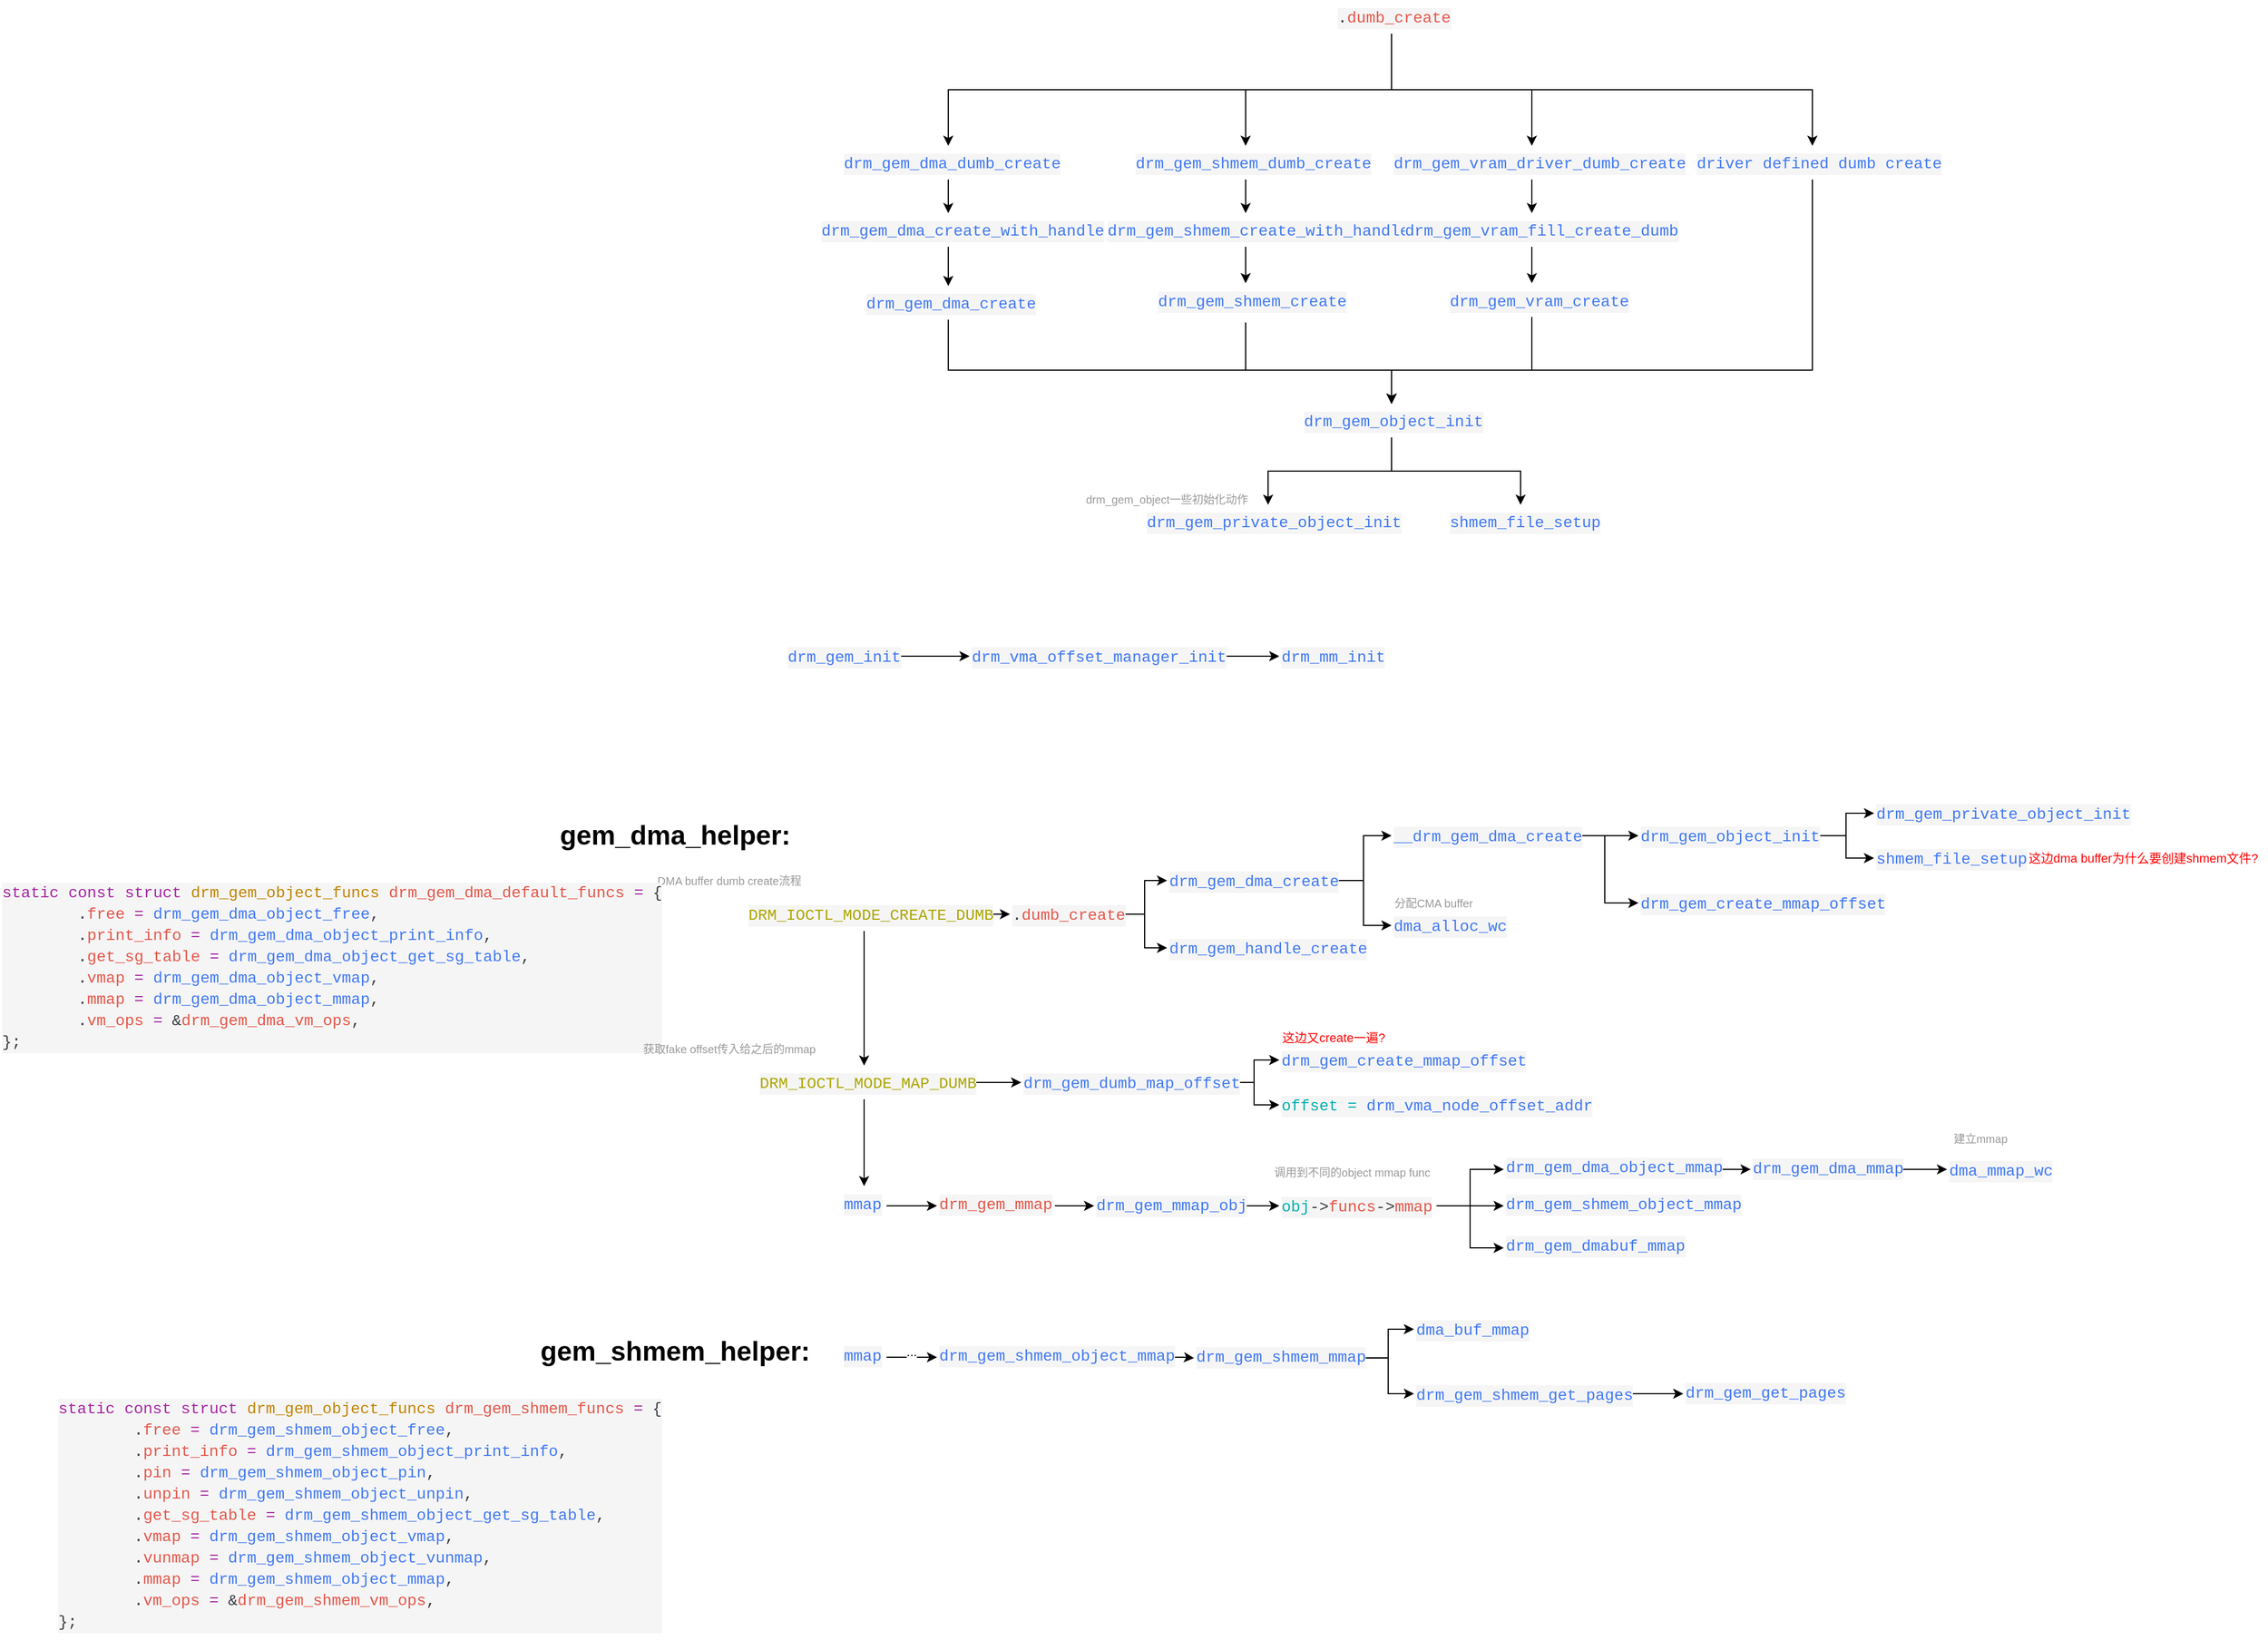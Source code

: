 <mxfile version="25.0.3">
  <diagram name="Page-1" id="AEgjjvO949h8U1DsjeQs">
    <mxGraphModel dx="1891" dy="1707" grid="1" gridSize="10" guides="1" tooltips="1" connect="1" arrows="1" fold="1" page="1" pageScale="1" pageWidth="827" pageHeight="1169" math="0" shadow="0">
      <root>
        <mxCell id="0" />
        <mxCell id="1" parent="0" />
        <mxCell id="wKVGD-c93seen6UMFnr9-6" style="edgeStyle=orthogonalEdgeStyle;rounded=0;orthogonalLoop=1;jettySize=auto;html=1;exitX=0.5;exitY=1;exitDx=0;exitDy=0;entryX=0.5;entryY=0;entryDx=0;entryDy=0;" parent="1" source="wKVGD-c93seen6UMFnr9-2" target="wKVGD-c93seen6UMFnr9-4" edge="1">
          <mxGeometry relative="1" as="geometry" />
        </mxCell>
        <mxCell id="wKVGD-c93seen6UMFnr9-8" style="edgeStyle=orthogonalEdgeStyle;rounded=0;orthogonalLoop=1;jettySize=auto;html=1;exitX=0.5;exitY=1;exitDx=0;exitDy=0;entryX=0.5;entryY=0;entryDx=0;entryDy=0;" parent="1" source="wKVGD-c93seen6UMFnr9-2" target="wKVGD-c93seen6UMFnr9-7" edge="1">
          <mxGeometry relative="1" as="geometry" />
        </mxCell>
        <mxCell id="wKVGD-c93seen6UMFnr9-2" value="&lt;div style=&quot;color: #383a42;background-color: #f5f5f5;font-family: Consolas, &#39;Courier New&#39;, monospace;font-weight: normal;font-size: 14px;line-height: 19px;white-space: pre;&quot;&gt;&lt;div&gt;&lt;span style=&quot;color: #4078f2;&quot;&gt;drm_gem_object_init&lt;/span&gt;&lt;/div&gt;&lt;/div&gt;" style="text;whiteSpace=wrap;html=1;" parent="1" vertex="1">
          <mxGeometry x="510" y="-150" width="160" height="30" as="geometry" />
        </mxCell>
        <mxCell id="wKVGD-c93seen6UMFnr9-4" value="&lt;div style=&quot;color: #383a42;background-color: #f5f5f5;font-family: Consolas, &#39;Courier New&#39;, monospace;font-weight: normal;font-size: 14px;line-height: 19px;white-space: pre;&quot;&gt;&lt;div&gt;&lt;span style=&quot;color: #4078f2;&quot;&gt;drm_gem_private_object_init&lt;/span&gt;&lt;/div&gt;&lt;/div&gt;" style="text;whiteSpace=wrap;html=1;" parent="1" vertex="1">
          <mxGeometry x="370" y="-60" width="220" height="30" as="geometry" />
        </mxCell>
        <mxCell id="wKVGD-c93seen6UMFnr9-5" value="&lt;font color=&quot;#999999&quot; style=&quot;font-size: 10px;&quot;&gt;drm_gem_object一些初始化动作&lt;/font&gt;" style="text;html=1;align=center;verticalAlign=middle;whiteSpace=wrap;rounded=0;" parent="1" vertex="1">
          <mxGeometry x="300" y="-80" width="180" height="30" as="geometry" />
        </mxCell>
        <mxCell id="wKVGD-c93seen6UMFnr9-7" value="&lt;div style=&quot;color: #383a42;background-color: #f5f5f5;font-family: Consolas, &#39;Courier New&#39;, monospace;font-weight: normal;font-size: 14px;line-height: 19px;white-space: pre;&quot;&gt;&lt;div&gt;&lt;span style=&quot;color: #4078f2;&quot;&gt;shmem_file_setup&lt;/span&gt;&lt;/div&gt;&lt;/div&gt;" style="text;whiteSpace=wrap;html=1;" parent="1" vertex="1">
          <mxGeometry x="640" y="-60" width="130" height="30" as="geometry" />
        </mxCell>
        <mxCell id="wKVGD-c93seen6UMFnr9-26" style="edgeStyle=orthogonalEdgeStyle;rounded=0;orthogonalLoop=1;jettySize=auto;html=1;exitX=0.5;exitY=1;exitDx=0;exitDy=0;entryX=0.5;entryY=0;entryDx=0;entryDy=0;" parent="1" source="wKVGD-c93seen6UMFnr9-9" target="wKVGD-c93seen6UMFnr9-10" edge="1">
          <mxGeometry relative="1" as="geometry" />
        </mxCell>
        <mxCell id="wKVGD-c93seen6UMFnr9-51" style="edgeStyle=orthogonalEdgeStyle;rounded=0;orthogonalLoop=1;jettySize=auto;html=1;exitX=0.5;exitY=1;exitDx=0;exitDy=0;entryX=0.5;entryY=0;entryDx=0;entryDy=0;" parent="1" source="wKVGD-c93seen6UMFnr9-9" target="wKVGD-c93seen6UMFnr9-49" edge="1">
          <mxGeometry relative="1" as="geometry" />
        </mxCell>
        <mxCell id="wKVGD-c93seen6UMFnr9-57" style="edgeStyle=orthogonalEdgeStyle;rounded=0;orthogonalLoop=1;jettySize=auto;html=1;exitX=0.5;exitY=1;exitDx=0;exitDy=0;entryX=0.5;entryY=0;entryDx=0;entryDy=0;" parent="1" source="wKVGD-c93seen6UMFnr9-9" target="wKVGD-c93seen6UMFnr9-53" edge="1">
          <mxGeometry relative="1" as="geometry" />
        </mxCell>
        <mxCell id="wKVGD-c93seen6UMFnr9-58" style="edgeStyle=orthogonalEdgeStyle;rounded=0;orthogonalLoop=1;jettySize=auto;html=1;exitX=0.5;exitY=1;exitDx=0;exitDy=0;entryX=0.5;entryY=0;entryDx=0;entryDy=0;" parent="1" source="wKVGD-c93seen6UMFnr9-9" target="wKVGD-c93seen6UMFnr9-36" edge="1">
          <mxGeometry relative="1" as="geometry" />
        </mxCell>
        <mxCell id="wKVGD-c93seen6UMFnr9-9" value="&lt;div style=&quot;color: #383a42;background-color: #f5f5f5;font-family: Consolas, &#39;Courier New&#39;, monospace;font-weight: normal;font-size: 14px;line-height: 19px;white-space: pre;&quot;&gt;&lt;div style=&quot;line-height: 19px;&quot;&gt;.&lt;span style=&quot;color: #e45649;&quot;&gt;dumb_create&lt;/span&gt;&lt;/div&gt;&lt;/div&gt;" style="text;whiteSpace=wrap;html=1;" parent="1" vertex="1">
          <mxGeometry x="540" y="-510" width="100" height="30" as="geometry" />
        </mxCell>
        <mxCell id="wKVGD-c93seen6UMFnr9-44" value="" style="edgeStyle=orthogonalEdgeStyle;rounded=0;orthogonalLoop=1;jettySize=auto;html=1;" parent="1" source="wKVGD-c93seen6UMFnr9-10" target="wKVGD-c93seen6UMFnr9-14" edge="1">
          <mxGeometry relative="1" as="geometry" />
        </mxCell>
        <mxCell id="wKVGD-c93seen6UMFnr9-10" value="&lt;div style=&quot;color: #383a42;background-color: #f5f5f5;font-family: Consolas, &#39;Courier New&#39;, monospace;font-weight: normal;font-size: 14px;line-height: 19px;white-space: pre;&quot;&gt;&lt;div style=&quot;line-height: 19px;&quot;&gt;&lt;span style=&quot;color: #4078f2;&quot;&gt;drm_gem_dma_dumb_create&lt;/span&gt;&lt;/div&gt;&lt;/div&gt;" style="text;whiteSpace=wrap;html=1;" parent="1" vertex="1">
          <mxGeometry x="100" y="-380" width="190" height="30" as="geometry" />
        </mxCell>
        <mxCell id="wKVGD-c93seen6UMFnr9-65" style="edgeStyle=orthogonalEdgeStyle;rounded=0;orthogonalLoop=1;jettySize=auto;html=1;exitX=0.5;exitY=1;exitDx=0;exitDy=0;entryX=0.5;entryY=0;entryDx=0;entryDy=0;" parent="1" source="wKVGD-c93seen6UMFnr9-12" target="wKVGD-c93seen6UMFnr9-2" edge="1">
          <mxGeometry relative="1" as="geometry">
            <Array as="points">
              <mxPoint x="195" y="-180" />
              <mxPoint x="590" y="-180" />
            </Array>
          </mxGeometry>
        </mxCell>
        <mxCell id="wKVGD-c93seen6UMFnr9-12" value="&lt;div style=&quot;color: #383a42;background-color: #f5f5f5;font-family: Consolas, &#39;Courier New&#39;, monospace;font-weight: normal;font-size: 14px;line-height: 19px;white-space: pre;&quot;&gt;&lt;div&gt;&lt;span style=&quot;color: #4078f2;&quot;&gt;drm_gem_dma_create&lt;/span&gt;&lt;/div&gt;&lt;/div&gt;" style="text;whiteSpace=wrap;html=1;" parent="1" vertex="1">
          <mxGeometry x="120" y="-255" width="150" height="30" as="geometry" />
        </mxCell>
        <mxCell id="wKVGD-c93seen6UMFnr9-15" style="edgeStyle=orthogonalEdgeStyle;rounded=0;orthogonalLoop=1;jettySize=auto;html=1;exitX=0.5;exitY=1;exitDx=0;exitDy=0;entryX=0.5;entryY=0;entryDx=0;entryDy=0;" parent="1" source="wKVGD-c93seen6UMFnr9-14" target="wKVGD-c93seen6UMFnr9-12" edge="1">
          <mxGeometry relative="1" as="geometry" />
        </mxCell>
        <mxCell id="wKVGD-c93seen6UMFnr9-14" value="&lt;div style=&quot;color: #383a42;background-color: #f5f5f5;font-family: Consolas, &#39;Courier New&#39;, monospace;font-weight: normal;font-size: 14px;line-height: 19px;white-space: pre;&quot;&gt;&lt;div&gt;&lt;span style=&quot;color: #4078f2;&quot;&gt;drm_gem_dma_create_with_handle&lt;/span&gt;&lt;/div&gt;&lt;/div&gt;" style="text;whiteSpace=wrap;html=1;" parent="1" vertex="1">
          <mxGeometry x="80" y="-320" width="230" height="30" as="geometry" />
        </mxCell>
        <mxCell id="wKVGD-c93seen6UMFnr9-64" style="edgeStyle=orthogonalEdgeStyle;rounded=0;orthogonalLoop=1;jettySize=auto;html=1;exitX=0.5;exitY=1;exitDx=0;exitDy=0;entryX=0.5;entryY=0;entryDx=0;entryDy=0;" parent="1" source="wKVGD-c93seen6UMFnr9-31" target="wKVGD-c93seen6UMFnr9-2" edge="1">
          <mxGeometry relative="1" as="geometry">
            <Array as="points">
              <mxPoint x="715" y="-180" />
              <mxPoint x="590" y="-180" />
            </Array>
          </mxGeometry>
        </mxCell>
        <mxCell id="wKVGD-c93seen6UMFnr9-31" value="&lt;div style=&quot;color: #383a42;background-color: #f5f5f5;font-family: Consolas, &#39;Courier New&#39;, monospace;font-weight: normal;font-size: 14px;line-height: 19px;white-space: pre;&quot;&gt;&lt;div&gt;&lt;span style=&quot;color: #4078f2;&quot;&gt;drm_gem_vram_create&lt;/span&gt;&lt;/div&gt;&lt;/div&gt;" style="text;whiteSpace=wrap;html=1;" parent="1" vertex="1">
          <mxGeometry x="640" y="-257.5" width="150" height="30" as="geometry" />
        </mxCell>
        <mxCell id="wKVGD-c93seen6UMFnr9-37" style="edgeStyle=orthogonalEdgeStyle;rounded=0;orthogonalLoop=1;jettySize=auto;html=1;exitX=0.5;exitY=1;exitDx=0;exitDy=0;entryX=0.5;entryY=0;entryDx=0;entryDy=0;" parent="1" source="wKVGD-c93seen6UMFnr9-36" target="wKVGD-c93seen6UMFnr9-2" edge="1">
          <mxGeometry relative="1" as="geometry">
            <Array as="points">
              <mxPoint x="965" y="-180" />
              <mxPoint x="590" y="-180" />
              <mxPoint x="590" y="-150" />
            </Array>
          </mxGeometry>
        </mxCell>
        <mxCell id="wKVGD-c93seen6UMFnr9-36" value="&lt;div style=&quot;color: #383a42;background-color: #f5f5f5;font-family: Consolas, &#39;Courier New&#39;, monospace;font-weight: normal;font-size: 14px;line-height: 19px;white-space: pre;&quot;&gt;&lt;div&gt;&lt;span style=&quot;color: #4078f2;&quot;&gt;driver defined dumb create&lt;/span&gt;&lt;/div&gt;&lt;/div&gt;" style="text;whiteSpace=wrap;html=1;" parent="1" vertex="1">
          <mxGeometry x="860" y="-380" width="210" height="30" as="geometry" />
        </mxCell>
        <mxCell id="wKVGD-c93seen6UMFnr9-61" style="edgeStyle=orthogonalEdgeStyle;rounded=0;orthogonalLoop=1;jettySize=auto;html=1;exitX=0.5;exitY=1;exitDx=0;exitDy=0;entryX=0.5;entryY=0;entryDx=0;entryDy=0;" parent="1" source="wKVGD-c93seen6UMFnr9-38" target="wKVGD-c93seen6UMFnr9-2" edge="1">
          <mxGeometry relative="1" as="geometry">
            <Array as="points">
              <mxPoint x="460" y="-180" />
              <mxPoint x="590" y="-180" />
            </Array>
          </mxGeometry>
        </mxCell>
        <mxCell id="wKVGD-c93seen6UMFnr9-38" value="&lt;div style=&quot;color: #383a42;background-color: #f5f5f5;font-family: Consolas, &#39;Courier New&#39;, monospace;font-weight: normal;font-size: 14px;line-height: 19px;white-space: pre;&quot;&gt;&lt;div&gt;&lt;span style=&quot;color: #4078f2;&quot;&gt;drm_gem_shmem_create&lt;/span&gt;&lt;/div&gt;&lt;/div&gt;" style="text;whiteSpace=wrap;html=1;" parent="1" vertex="1">
          <mxGeometry x="380" y="-257.5" width="160" height="35" as="geometry" />
        </mxCell>
        <mxCell id="wKVGD-c93seen6UMFnr9-45" value="" style="edgeStyle=orthogonalEdgeStyle;rounded=0;orthogonalLoop=1;jettySize=auto;html=1;" parent="1" source="wKVGD-c93seen6UMFnr9-40" target="wKVGD-c93seen6UMFnr9-38" edge="1">
          <mxGeometry relative="1" as="geometry" />
        </mxCell>
        <mxCell id="wKVGD-c93seen6UMFnr9-40" value="&lt;div style=&quot;color: #383a42;background-color: #f5f5f5;font-family: Consolas, &#39;Courier New&#39;, monospace;font-weight: normal;font-size: 14px;line-height: 19px;white-space: pre;&quot;&gt;&lt;div&gt;&lt;span style=&quot;color: #4078f2;&quot;&gt;drm_gem_shmem_create_with_handle&lt;/span&gt;&lt;/div&gt;&lt;/div&gt;" style="text;whiteSpace=wrap;html=1;" parent="1" vertex="1">
          <mxGeometry x="335" y="-320" width="250" height="30" as="geometry" />
        </mxCell>
        <mxCell id="wKVGD-c93seen6UMFnr9-50" value="" style="edgeStyle=orthogonalEdgeStyle;rounded=0;orthogonalLoop=1;jettySize=auto;html=1;" parent="1" source="wKVGD-c93seen6UMFnr9-49" target="wKVGD-c93seen6UMFnr9-40" edge="1">
          <mxGeometry relative="1" as="geometry" />
        </mxCell>
        <mxCell id="wKVGD-c93seen6UMFnr9-49" value="&lt;div style=&quot;color: #383a42;background-color: #f5f5f5;font-family: Consolas, &#39;Courier New&#39;, monospace;font-weight: normal;font-size: 14px;line-height: 19px;white-space: pre;&quot;&gt;&lt;div&gt;&lt;span style=&quot;color: #4078f2;&quot;&gt;drm_gem_shmem_dumb_create&lt;/span&gt;&lt;/div&gt;&lt;/div&gt;" style="text;whiteSpace=wrap;html=1;" parent="1" vertex="1">
          <mxGeometry x="360" y="-380" width="200" height="30" as="geometry" />
        </mxCell>
        <mxCell id="wKVGD-c93seen6UMFnr9-54" style="edgeStyle=orthogonalEdgeStyle;rounded=0;orthogonalLoop=1;jettySize=auto;html=1;exitX=0.5;exitY=1;exitDx=0;exitDy=0;entryX=0.5;entryY=0;entryDx=0;entryDy=0;" parent="1" source="wKVGD-c93seen6UMFnr9-52" target="wKVGD-c93seen6UMFnr9-31" edge="1">
          <mxGeometry relative="1" as="geometry" />
        </mxCell>
        <mxCell id="wKVGD-c93seen6UMFnr9-52" value="&lt;div style=&quot;color: #383a42;background-color: #f5f5f5;font-family: Consolas, &#39;Courier New&#39;, monospace;font-weight: normal;font-size: 14px;line-height: 19px;white-space: pre;&quot;&gt;&lt;div&gt;&lt;span style=&quot;color: #4078f2;&quot;&gt;drm_gem_vram_fill_create_dumb&lt;/span&gt;&lt;/div&gt;&lt;/div&gt;" style="text;whiteSpace=wrap;html=1;" parent="1" vertex="1">
          <mxGeometry x="600" y="-320" width="230" height="30" as="geometry" />
        </mxCell>
        <mxCell id="wKVGD-c93seen6UMFnr9-56" value="" style="edgeStyle=orthogonalEdgeStyle;rounded=0;orthogonalLoop=1;jettySize=auto;html=1;" parent="1" source="wKVGD-c93seen6UMFnr9-53" target="wKVGD-c93seen6UMFnr9-52" edge="1">
          <mxGeometry relative="1" as="geometry" />
        </mxCell>
        <mxCell id="wKVGD-c93seen6UMFnr9-53" value="&lt;div style=&quot;color: #383a42;background-color: #f5f5f5;font-family: Consolas, &#39;Courier New&#39;, monospace;font-weight: normal;font-size: 14px;line-height: 19px;white-space: pre;&quot;&gt;&lt;div&gt;&lt;span style=&quot;color: #4078f2;&quot;&gt;drm_gem_vram_driver_dumb_create&lt;/span&gt;&lt;/div&gt;&lt;/div&gt;" style="text;whiteSpace=wrap;html=1;" parent="1" vertex="1">
          <mxGeometry x="590" y="-380" width="250" height="30" as="geometry" />
        </mxCell>
        <mxCell id="eWLAhaIdttEymazcUADF-34" style="edgeStyle=orthogonalEdgeStyle;rounded=0;orthogonalLoop=1;jettySize=auto;html=1;exitX=1;exitY=0.5;exitDx=0;exitDy=0;entryX=0;entryY=0.5;entryDx=0;entryDy=0;" parent="1" source="wKVGD-c93seen6UMFnr9-66" target="wKVGD-c93seen6UMFnr9-67" edge="1">
          <mxGeometry relative="1" as="geometry" />
        </mxCell>
        <mxCell id="eWLAhaIdttEymazcUADF-35" style="edgeStyle=orthogonalEdgeStyle;rounded=0;orthogonalLoop=1;jettySize=auto;html=1;exitX=1;exitY=0.5;exitDx=0;exitDy=0;entryX=0;entryY=0.5;entryDx=0;entryDy=0;" parent="1" source="wKVGD-c93seen6UMFnr9-66" target="eWLAhaIdttEymazcUADF-23" edge="1">
          <mxGeometry relative="1" as="geometry" />
        </mxCell>
        <mxCell id="wKVGD-c93seen6UMFnr9-66" value="&lt;div style=&quot;color: #383a42;background-color: #f5f5f5;font-family: Consolas, &#39;Courier New&#39;, monospace;font-weight: normal;font-size: 14px;line-height: 19px;white-space: pre;&quot;&gt;&lt;div&gt;&lt;span style=&quot;color: #4078f2;&quot;&gt;drm_gem_dma_create&lt;/span&gt;&lt;/div&gt;&lt;/div&gt;" style="text;whiteSpace=wrap;html=1;" parent="1" vertex="1">
          <mxGeometry x="390" y="260" width="150" height="30" as="geometry" />
        </mxCell>
        <mxCell id="eWLAhaIdttEymazcUADF-37" style="edgeStyle=orthogonalEdgeStyle;rounded=0;orthogonalLoop=1;jettySize=auto;html=1;exitX=1;exitY=0.5;exitDx=0;exitDy=0;entryX=0;entryY=0.5;entryDx=0;entryDy=0;" parent="1" source="wKVGD-c93seen6UMFnr9-67" target="wKVGD-c93seen6UMFnr9-71" edge="1">
          <mxGeometry relative="1" as="geometry" />
        </mxCell>
        <mxCell id="eWLAhaIdttEymazcUADF-38" style="edgeStyle=orthogonalEdgeStyle;rounded=0;orthogonalLoop=1;jettySize=auto;html=1;exitX=1;exitY=0.5;exitDx=0;exitDy=0;entryX=0;entryY=0.5;entryDx=0;entryDy=0;" parent="1" source="wKVGD-c93seen6UMFnr9-67" target="eWLAhaIdttEymazcUADF-27" edge="1">
          <mxGeometry relative="1" as="geometry" />
        </mxCell>
        <mxCell id="wKVGD-c93seen6UMFnr9-67" value="&lt;div style=&quot;color: #383a42;background-color: #f5f5f5;font-family: Consolas, &#39;Courier New&#39;, monospace;font-weight: normal;font-size: 14px;line-height: 19px;white-space: pre;&quot;&gt;&lt;div&gt;&lt;span style=&quot;color: #4078f2;&quot;&gt;__drm_gem_dma_create&lt;/span&gt;&lt;/div&gt;&lt;/div&gt;" style="text;whiteSpace=wrap;html=1;" parent="1" vertex="1">
          <mxGeometry x="590" y="220" width="160" height="30" as="geometry" />
        </mxCell>
        <mxCell id="eWLAhaIdttEymazcUADF-47" style="edgeStyle=orthogonalEdgeStyle;rounded=0;orthogonalLoop=1;jettySize=auto;html=1;exitX=1;exitY=0.5;exitDx=0;exitDy=0;entryX=0;entryY=0.5;entryDx=0;entryDy=0;" parent="1" source="wKVGD-c93seen6UMFnr9-71" target="eWLAhaIdttEymazcUADF-46" edge="1">
          <mxGeometry relative="1" as="geometry" />
        </mxCell>
        <mxCell id="eWLAhaIdttEymazcUADF-49" style="edgeStyle=orthogonalEdgeStyle;rounded=0;orthogonalLoop=1;jettySize=auto;html=1;exitX=1;exitY=0.5;exitDx=0;exitDy=0;entryX=0;entryY=0.5;entryDx=0;entryDy=0;" parent="1" source="wKVGD-c93seen6UMFnr9-71" target="eWLAhaIdttEymazcUADF-48" edge="1">
          <mxGeometry relative="1" as="geometry" />
        </mxCell>
        <mxCell id="wKVGD-c93seen6UMFnr9-71" value="&lt;div style=&quot;color: #383a42;background-color: #f5f5f5;font-family: Consolas, &#39;Courier New&#39;, monospace;font-weight: normal;font-size: 14px;line-height: 19px;white-space: pre;&quot;&gt;&lt;div&gt;&lt;span style=&quot;color: #4078f2;&quot;&gt;drm_gem_object_init&lt;/span&gt;&lt;/div&gt;&lt;/div&gt;" style="text;whiteSpace=wrap;html=1;" parent="1" vertex="1">
          <mxGeometry x="810" y="220" width="160" height="30" as="geometry" />
        </mxCell>
        <mxCell id="eWLAhaIdttEymazcUADF-31" value="" style="edgeStyle=orthogonalEdgeStyle;rounded=0;orthogonalLoop=1;jettySize=auto;html=1;" parent="1" source="eWLAhaIdttEymazcUADF-16" target="eWLAhaIdttEymazcUADF-17" edge="1">
          <mxGeometry relative="1" as="geometry" />
        </mxCell>
        <mxCell id="eWLAhaIdttEymazcUADF-40" style="edgeStyle=orthogonalEdgeStyle;rounded=0;orthogonalLoop=1;jettySize=auto;html=1;entryX=0.5;entryY=0;entryDx=0;entryDy=0;" parent="1" source="eWLAhaIdttEymazcUADF-16" target="eWLAhaIdttEymazcUADF-39" edge="1">
          <mxGeometry relative="1" as="geometry" />
        </mxCell>
        <mxCell id="eWLAhaIdttEymazcUADF-16" value="&lt;div style=&quot;color: #383a42;background-color: #f5f5f5;font-family: Consolas, &#39;Courier New&#39;, monospace;font-weight: normal;font-size: 14px;line-height: 19px;white-space: pre;&quot;&gt;&lt;div&gt;&lt;span style=&quot;color: #aca600;&quot;&gt;DRM_IOCTL_MODE_CREATE_DUMB&lt;/span&gt;&lt;/div&gt;&lt;/div&gt;" style="text;whiteSpace=wrap;html=1;" parent="1" vertex="1">
          <mxGeometry x="15" y="290" width="210" height="30" as="geometry" />
        </mxCell>
        <mxCell id="eWLAhaIdttEymazcUADF-32" value="" style="edgeStyle=orthogonalEdgeStyle;rounded=0;orthogonalLoop=1;jettySize=auto;html=1;" parent="1" source="eWLAhaIdttEymazcUADF-17" target="wKVGD-c93seen6UMFnr9-66" edge="1">
          <mxGeometry relative="1" as="geometry" />
        </mxCell>
        <mxCell id="eWLAhaIdttEymazcUADF-101" style="edgeStyle=orthogonalEdgeStyle;rounded=0;orthogonalLoop=1;jettySize=auto;html=1;exitX=1;exitY=0.5;exitDx=0;exitDy=0;entryX=0;entryY=0.5;entryDx=0;entryDy=0;" parent="1" source="eWLAhaIdttEymazcUADF-17" target="eWLAhaIdttEymazcUADF-100" edge="1">
          <mxGeometry relative="1" as="geometry" />
        </mxCell>
        <mxCell id="eWLAhaIdttEymazcUADF-17" value="&lt;div style=&quot;color: #383a42;background-color: #f5f5f5;font-family: Consolas, &#39;Courier New&#39;, monospace;font-weight: normal;font-size: 14px;line-height: 19px;white-space: pre;&quot;&gt;&lt;div style=&quot;line-height: 19px;&quot;&gt;.&lt;span style=&quot;color: #e45649;&quot;&gt;dumb_create&lt;/span&gt;&lt;/div&gt;&lt;/div&gt;" style="text;whiteSpace=wrap;html=1;" parent="1" vertex="1">
          <mxGeometry x="250" y="290" width="100" height="30" as="geometry" />
        </mxCell>
        <mxCell id="eWLAhaIdttEymazcUADF-21" value="&lt;font color=&quot;#999999&quot;&gt;&lt;span style=&quot;font-size: 10px;&quot;&gt;DMA buffer dumb create流程&lt;/span&gt;&lt;/font&gt;" style="text;html=1;align=center;verticalAlign=middle;whiteSpace=wrap;rounded=0;" parent="1" vertex="1">
          <mxGeometry x="-90" y="260" width="180" height="30" as="geometry" />
        </mxCell>
        <mxCell id="eWLAhaIdttEymazcUADF-23" value="&lt;div style=&quot;color: #383a42;background-color: #f5f5f5;font-family: Consolas, &#39;Courier New&#39;, monospace;font-weight: normal;font-size: 14px;line-height: 19px;white-space: pre;&quot;&gt;&lt;div&gt;&lt;span style=&quot;color: #4078f2;&quot;&gt;dma_alloc_wc&lt;/span&gt;&lt;/div&gt;&lt;/div&gt;" style="text;whiteSpace=wrap;html=1;" parent="1" vertex="1">
          <mxGeometry x="590" y="300" width="100" height="30" as="geometry" />
        </mxCell>
        <mxCell id="eWLAhaIdttEymazcUADF-27" value="&lt;div style=&quot;color: #383a42;background-color: #f5f5f5;font-family: Consolas, &#39;Courier New&#39;, monospace;font-weight: normal;font-size: 14px;line-height: 19px;white-space: pre;&quot;&gt;&lt;div&gt;&lt;span style=&quot;color: #4078f2;&quot;&gt;drm_gem_create_mmap_offset&lt;/span&gt;&lt;/div&gt;&lt;/div&gt;" style="text;whiteSpace=wrap;html=1;" parent="1" vertex="1">
          <mxGeometry x="810" y="280" width="210" height="30" as="geometry" />
        </mxCell>
        <mxCell id="eWLAhaIdttEymazcUADF-45" value="" style="edgeStyle=orthogonalEdgeStyle;rounded=0;orthogonalLoop=1;jettySize=auto;html=1;" parent="1" source="eWLAhaIdttEymazcUADF-39" target="eWLAhaIdttEymazcUADF-41" edge="1">
          <mxGeometry relative="1" as="geometry" />
        </mxCell>
        <mxCell id="eWLAhaIdttEymazcUADF-69" value="" style="edgeStyle=orthogonalEdgeStyle;rounded=0;orthogonalLoop=1;jettySize=auto;html=1;" parent="1" source="eWLAhaIdttEymazcUADF-39" target="eWLAhaIdttEymazcUADF-67" edge="1">
          <mxGeometry relative="1" as="geometry" />
        </mxCell>
        <mxCell id="eWLAhaIdttEymazcUADF-39" value="&lt;div style=&quot;color: #383a42;background-color: #f5f5f5;font-family: Consolas, &#39;Courier New&#39;, monospace;font-weight: normal;font-size: 14px;line-height: 19px;white-space: pre;&quot;&gt;&lt;div&gt;&lt;span style=&quot;color: #aca600;&quot;&gt;DRM_IOCTL_MODE_MAP_DUMB&lt;/span&gt;&lt;/div&gt;&lt;/div&gt;" style="text;whiteSpace=wrap;html=1;" parent="1" vertex="1">
          <mxGeometry x="25" y="440" width="190" height="30" as="geometry" />
        </mxCell>
        <mxCell id="eWLAhaIdttEymazcUADF-63" value="" style="edgeStyle=orthogonalEdgeStyle;rounded=0;orthogonalLoop=1;jettySize=auto;html=1;" parent="1" source="eWLAhaIdttEymazcUADF-41" target="eWLAhaIdttEymazcUADF-60" edge="1">
          <mxGeometry relative="1" as="geometry" />
        </mxCell>
        <mxCell id="eWLAhaIdttEymazcUADF-66" style="edgeStyle=orthogonalEdgeStyle;rounded=0;orthogonalLoop=1;jettySize=auto;html=1;exitX=1;exitY=0.5;exitDx=0;exitDy=0;entryX=0;entryY=0.5;entryDx=0;entryDy=0;" parent="1" source="eWLAhaIdttEymazcUADF-41" target="eWLAhaIdttEymazcUADF-65" edge="1">
          <mxGeometry relative="1" as="geometry" />
        </mxCell>
        <mxCell id="eWLAhaIdttEymazcUADF-41" value="&lt;div style=&quot;color: #383a42;background-color: #f5f5f5;font-family: Consolas, &#39;Courier New&#39;, monospace;font-weight: normal;font-size: 14px;line-height: 19px;white-space: pre;&quot;&gt;&lt;div&gt;&lt;span style=&quot;color: #4078f2;&quot;&gt;drm_gem_dumb_map_offset&lt;/span&gt;&lt;/div&gt;&lt;/div&gt;" style="text;whiteSpace=wrap;html=1;" parent="1" vertex="1">
          <mxGeometry x="260" y="440" width="185" height="30" as="geometry" />
        </mxCell>
        <mxCell id="eWLAhaIdttEymazcUADF-46" value="&lt;div style=&quot;color: #383a42;background-color: #f5f5f5;font-family: Consolas, &#39;Courier New&#39;, monospace;font-weight: normal;font-size: 14px;line-height: 19px;white-space: pre;&quot;&gt;&lt;div&gt;&lt;span style=&quot;color: #4078f2;&quot;&gt;drm_gem_private_object_init&lt;/span&gt;&lt;/div&gt;&lt;/div&gt;" style="text;whiteSpace=wrap;html=1;" parent="1" vertex="1">
          <mxGeometry x="1020" y="200" width="220" height="30" as="geometry" />
        </mxCell>
        <mxCell id="eWLAhaIdttEymazcUADF-48" value="&lt;div style=&quot;color: #383a42;background-color: #f5f5f5;font-family: Consolas, &#39;Courier New&#39;, monospace;font-weight: normal;font-size: 14px;line-height: 19px;white-space: pre;&quot;&gt;&lt;div&gt;&lt;span style=&quot;color: #4078f2;&quot;&gt;shmem_file_setup&lt;/span&gt;&lt;/div&gt;&lt;/div&gt;" style="text;whiteSpace=wrap;html=1;" parent="1" vertex="1">
          <mxGeometry x="1020" y="240" width="130" height="30" as="geometry" />
        </mxCell>
        <mxCell id="eWLAhaIdttEymazcUADF-50" value="&lt;font color=&quot;#ff0000&quot; style=&quot;font-size: 11px;&quot;&gt;这边dma buffer为什么要创建shmem文件?&lt;/font&gt;" style="text;html=1;align=center;verticalAlign=middle;whiteSpace=wrap;rounded=0;" parent="1" vertex="1">
          <mxGeometry x="1150" y="240" width="220" height="30" as="geometry" />
        </mxCell>
        <mxCell id="eWLAhaIdttEymazcUADF-51" value="&lt;div style=&quot;color: #383a42;background-color: #f5f5f5;font-family: Consolas, &#39;Courier New&#39;, monospace;font-weight: normal;font-size: 14px;line-height: 19px;white-space: pre;&quot;&gt;&lt;div&gt;&lt;span style=&quot;color: #a626a4;&quot;&gt;static&lt;/span&gt;&lt;span style=&quot;color: #383a42;&quot;&gt; &lt;/span&gt;&lt;span style=&quot;color: #a626a4;&quot;&gt;const&lt;/span&gt;&lt;span style=&quot;color: #383a42;&quot;&gt; &lt;/span&gt;&lt;span style=&quot;color: #a626a4;&quot;&gt;struct&lt;/span&gt;&lt;span style=&quot;color: #383a42;&quot;&gt; &lt;/span&gt;&lt;span style=&quot;color: #c18401;&quot;&gt;drm_gem_object_funcs&lt;/span&gt;&lt;span style=&quot;color: #383a42;&quot;&gt; &lt;/span&gt;&lt;span style=&quot;color: #e45649;&quot;&gt;drm_gem_dma_default_funcs&lt;/span&gt;&lt;span style=&quot;color: #383a42;&quot;&gt; &lt;/span&gt;&lt;span style=&quot;color: #a626a4;&quot;&gt;=&lt;/span&gt;&lt;span style=&quot;color: #383a42;&quot;&gt; {&lt;/span&gt;&lt;/div&gt;&lt;div&gt;&lt;span style=&quot;color: #383a42;&quot;&gt;&amp;nbsp; &amp;nbsp; &amp;nbsp; &amp;nbsp; .&lt;/span&gt;&lt;span style=&quot;color: #e45649;&quot;&gt;free&lt;/span&gt;&lt;span style=&quot;color: #383a42;&quot;&gt; &lt;/span&gt;&lt;span style=&quot;color: #a626a4;&quot;&gt;=&lt;/span&gt;&lt;span style=&quot;color: #383a42;&quot;&gt; &lt;/span&gt;&lt;span style=&quot;color: #4078f2;&quot;&gt;drm_gem_dma_object_free&lt;/span&gt;&lt;span style=&quot;color: #383a42;&quot;&gt;,&lt;/span&gt;&lt;/div&gt;&lt;div&gt;&lt;span style=&quot;color: #383a42;&quot;&gt;&amp;nbsp; &amp;nbsp; &amp;nbsp; &amp;nbsp; .&lt;/span&gt;&lt;span style=&quot;color: #e45649;&quot;&gt;print_info&lt;/span&gt;&lt;span style=&quot;color: #383a42;&quot;&gt; &lt;/span&gt;&lt;span style=&quot;color: #a626a4;&quot;&gt;=&lt;/span&gt;&lt;span style=&quot;color: #383a42;&quot;&gt; &lt;/span&gt;&lt;span style=&quot;color: #4078f2;&quot;&gt;drm_gem_dma_object_print_info&lt;/span&gt;&lt;span style=&quot;color: #383a42;&quot;&gt;,&lt;/span&gt;&lt;/div&gt;&lt;div&gt;&lt;span style=&quot;color: #383a42;&quot;&gt;&amp;nbsp; &amp;nbsp; &amp;nbsp; &amp;nbsp; .&lt;/span&gt;&lt;span style=&quot;color: #e45649;&quot;&gt;get_sg_table&lt;/span&gt;&lt;span style=&quot;color: #383a42;&quot;&gt; &lt;/span&gt;&lt;span style=&quot;color: #a626a4;&quot;&gt;=&lt;/span&gt;&lt;span style=&quot;color: #383a42;&quot;&gt; &lt;/span&gt;&lt;span style=&quot;color: #4078f2;&quot;&gt;drm_gem_dma_object_get_sg_table&lt;/span&gt;&lt;span style=&quot;color: #383a42;&quot;&gt;,&lt;/span&gt;&lt;/div&gt;&lt;div&gt;&lt;span style=&quot;color: #383a42;&quot;&gt;&amp;nbsp; &amp;nbsp; &amp;nbsp; &amp;nbsp; .&lt;/span&gt;&lt;span style=&quot;color: #e45649;&quot;&gt;vmap&lt;/span&gt;&lt;span style=&quot;color: #383a42;&quot;&gt; &lt;/span&gt;&lt;span style=&quot;color: #a626a4;&quot;&gt;=&lt;/span&gt;&lt;span style=&quot;color: #383a42;&quot;&gt; &lt;/span&gt;&lt;span style=&quot;color: #4078f2;&quot;&gt;drm_gem_dma_object_vmap&lt;/span&gt;&lt;span style=&quot;color: #383a42;&quot;&gt;,&lt;/span&gt;&lt;/div&gt;&lt;div&gt;&lt;span style=&quot;color: #383a42;&quot;&gt;&amp;nbsp; &amp;nbsp; &amp;nbsp; &amp;nbsp; .&lt;/span&gt;&lt;span style=&quot;color: #e45649;&quot;&gt;mmap&lt;/span&gt;&lt;span style=&quot;color: #383a42;&quot;&gt; &lt;/span&gt;&lt;span style=&quot;color: #a626a4;&quot;&gt;=&lt;/span&gt;&lt;span style=&quot;color: #383a42;&quot;&gt; &lt;/span&gt;&lt;span style=&quot;color: #4078f2;&quot;&gt;drm_gem_dma_object_mmap&lt;/span&gt;&lt;span style=&quot;color: #383a42;&quot;&gt;,&lt;/span&gt;&lt;/div&gt;&lt;div&gt;&lt;span style=&quot;color: #383a42;&quot;&gt;&amp;nbsp; &amp;nbsp; &amp;nbsp; &amp;nbsp; .&lt;/span&gt;&lt;span style=&quot;color: #e45649;&quot;&gt;vm_ops&lt;/span&gt;&lt;span style=&quot;color: #383a42;&quot;&gt; &lt;/span&gt;&lt;span style=&quot;color: #a626a4;&quot;&gt;=&lt;/span&gt;&lt;span style=&quot;color: #383a42;&quot;&gt; &lt;/span&gt;&lt;span style=&quot;color: #383a42;&quot;&gt;&amp;amp;&lt;/span&gt;&lt;span style=&quot;color: #e45649;&quot;&gt;drm_gem_dma_vm_ops&lt;/span&gt;&lt;span style=&quot;color: #383a42;&quot;&gt;,&lt;/span&gt;&lt;/div&gt;&lt;div&gt;&lt;span style=&quot;color: #383a42;&quot;&gt;};&lt;/span&gt;&lt;/div&gt;&lt;/div&gt;" style="text;whiteSpace=wrap;html=1;" parent="1" vertex="1">
          <mxGeometry x="-650" y="270" width="550" height="160" as="geometry" />
        </mxCell>
        <mxCell id="eWLAhaIdttEymazcUADF-55" value="" style="edgeStyle=orthogonalEdgeStyle;rounded=0;orthogonalLoop=1;jettySize=auto;html=1;" parent="1" source="eWLAhaIdttEymazcUADF-53" target="eWLAhaIdttEymazcUADF-54" edge="1">
          <mxGeometry relative="1" as="geometry" />
        </mxCell>
        <mxCell id="eWLAhaIdttEymazcUADF-53" value="&lt;div style=&quot;color: #383a42;background-color: #f5f5f5;font-family: Consolas, &#39;Courier New&#39;, monospace;font-weight: normal;font-size: 14px;line-height: 19px;white-space: pre;&quot;&gt;&lt;div&gt;&lt;span style=&quot;color: #4078f2;&quot;&gt;drm_gem_init&lt;/span&gt;&lt;/div&gt;&lt;/div&gt;" style="text;whiteSpace=wrap;html=1;" parent="1" vertex="1">
          <mxGeometry x="50" y="60" width="100" height="30" as="geometry" />
        </mxCell>
        <mxCell id="eWLAhaIdttEymazcUADF-57" value="" style="edgeStyle=orthogonalEdgeStyle;rounded=0;orthogonalLoop=1;jettySize=auto;html=1;" parent="1" source="eWLAhaIdttEymazcUADF-54" target="eWLAhaIdttEymazcUADF-56" edge="1">
          <mxGeometry relative="1" as="geometry" />
        </mxCell>
        <mxCell id="eWLAhaIdttEymazcUADF-54" value="&lt;div style=&quot;color: #383a42;background-color: #f5f5f5;font-family: Consolas, &#39;Courier New&#39;, monospace;font-weight: normal;font-size: 14px;line-height: 19px;white-space: pre;&quot;&gt;&lt;div&gt;&lt;span style=&quot;color: #4078f2;&quot;&gt;drm_vma_offset_manager_init&lt;/span&gt;&lt;/div&gt;&lt;/div&gt;" style="text;whiteSpace=wrap;html=1;" parent="1" vertex="1">
          <mxGeometry x="214" y="60" width="216" height="30" as="geometry" />
        </mxCell>
        <mxCell id="eWLAhaIdttEymazcUADF-56" value="&lt;div style=&quot;color: #383a42;background-color: #f5f5f5;font-family: Consolas, &#39;Courier New&#39;, monospace;font-weight: normal;font-size: 14px;line-height: 19px;white-space: pre;&quot;&gt;&lt;div&gt;&lt;span style=&quot;color: #4078f2;&quot;&gt;drm_mm_init&lt;/span&gt;&lt;/div&gt;&lt;/div&gt;" style="text;whiteSpace=wrap;html=1;" parent="1" vertex="1">
          <mxGeometry x="490" y="60" width="100" height="30" as="geometry" />
        </mxCell>
        <mxCell id="eWLAhaIdttEymazcUADF-60" value="&lt;div style=&quot;color: #383a42;background-color: #f5f5f5;font-family: Consolas, &#39;Courier New&#39;, monospace;font-weight: normal;font-size: 14px;line-height: 19px;white-space: pre;&quot;&gt;&lt;div&gt;&lt;span style=&quot;color: #4078f2;&quot;&gt;drm_gem_create_mmap_offset&lt;/span&gt;&lt;/div&gt;&lt;/div&gt;" style="text;whiteSpace=wrap;html=1;" parent="1" vertex="1">
          <mxGeometry x="490" y="420" width="210" height="30" as="geometry" />
        </mxCell>
        <mxCell id="eWLAhaIdttEymazcUADF-64" value="&lt;font color=&quot;#ff0000&quot;&gt;&lt;span style=&quot;font-size: 11px;&quot;&gt;这边又create一遍?&amp;nbsp;&lt;/span&gt;&lt;/font&gt;" style="text;html=1;align=center;verticalAlign=middle;whiteSpace=wrap;rounded=0;" parent="1" vertex="1">
          <mxGeometry x="490" y="400" width="100" height="30" as="geometry" />
        </mxCell>
        <mxCell id="eWLAhaIdttEymazcUADF-65" value="&lt;div style=&quot;color: #383a42;background-color: #f5f5f5;font-family: Consolas, &#39;Courier New&#39;, monospace;font-weight: normal;font-size: 14px;line-height: 19px;white-space: pre;&quot;&gt;&lt;div&gt;&lt;span style=&quot;color: rgb(0, 175, 175);&quot;&gt;offset = &lt;/span&gt;&lt;span style=&quot;color: #4078f2;&quot;&gt;drm_vma_node_offset_addr&lt;/span&gt;&lt;/div&gt;&lt;/div&gt;" style="text;whiteSpace=wrap;html=1;" parent="1" vertex="1">
          <mxGeometry x="490" y="460" width="260" height="30" as="geometry" />
        </mxCell>
        <mxCell id="eWLAhaIdttEymazcUADF-71" value="" style="edgeStyle=orthogonalEdgeStyle;rounded=0;orthogonalLoop=1;jettySize=auto;html=1;" parent="1" source="eWLAhaIdttEymazcUADF-67" target="eWLAhaIdttEymazcUADF-70" edge="1">
          <mxGeometry relative="1" as="geometry" />
        </mxCell>
        <mxCell id="eWLAhaIdttEymazcUADF-67" value="&lt;div style=&quot;color: #383a42;background-color: #f5f5f5;font-family: Consolas, &#39;Courier New&#39;, monospace;font-weight: normal;font-size: 14px;line-height: 19px;white-space: pre;&quot;&gt;&lt;div&gt;&lt;span style=&quot;color: #4078f2;&quot;&gt;mmap&lt;/span&gt;&lt;/div&gt;&lt;/div&gt;" style="text;whiteSpace=wrap;html=1;" parent="1" vertex="1">
          <mxGeometry x="100" y="547.5" width="40" height="35" as="geometry" />
        </mxCell>
        <mxCell id="eWLAhaIdttEymazcUADF-68" value="&lt;font color=&quot;#999999&quot;&gt;&lt;span style=&quot;font-size: 10px;&quot;&gt;获取fake offset传入给之后的mmap&lt;/span&gt;&lt;/font&gt;" style="text;html=1;align=center;verticalAlign=middle;whiteSpace=wrap;rounded=0;" parent="1" vertex="1">
          <mxGeometry x="-90" y="410" width="180" height="30" as="geometry" />
        </mxCell>
        <mxCell id="eWLAhaIdttEymazcUADF-73" value="" style="edgeStyle=orthogonalEdgeStyle;rounded=0;orthogonalLoop=1;jettySize=auto;html=1;" parent="1" source="eWLAhaIdttEymazcUADF-70" target="eWLAhaIdttEymazcUADF-72" edge="1">
          <mxGeometry relative="1" as="geometry" />
        </mxCell>
        <mxCell id="eWLAhaIdttEymazcUADF-70" value="&lt;div style=&quot;color: #383a42;background-color: #f5f5f5;font-family: Consolas, &#39;Courier New&#39;, monospace;font-weight: normal;font-size: 14px;line-height: 19px;white-space: pre;&quot;&gt;&lt;div&gt;&lt;span style=&quot;color: #e45649;&quot;&gt;drm_gem_mmap&lt;/span&gt;&lt;/div&gt;&lt;/div&gt;" style="text;whiteSpace=wrap;html=1;" parent="1" vertex="1">
          <mxGeometry x="185" y="547.5" width="105" height="35" as="geometry" />
        </mxCell>
        <mxCell id="eWLAhaIdttEymazcUADF-75" value="" style="edgeStyle=orthogonalEdgeStyle;rounded=0;orthogonalLoop=1;jettySize=auto;html=1;" parent="1" source="eWLAhaIdttEymazcUADF-72" target="eWLAhaIdttEymazcUADF-74" edge="1">
          <mxGeometry relative="1" as="geometry" />
        </mxCell>
        <mxCell id="eWLAhaIdttEymazcUADF-72" value="&lt;div style=&quot;color: #383a42;background-color: #f5f5f5;font-family: Consolas, &#39;Courier New&#39;, monospace;font-weight: normal;font-size: 14px;line-height: 19px;white-space: pre;&quot;&gt;&lt;div&gt;&lt;span style=&quot;color: #4078f2;&quot;&gt;drm_gem_mmap_obj&lt;/span&gt;&lt;/div&gt;&lt;/div&gt;" style="text;whiteSpace=wrap;html=1;" parent="1" vertex="1">
          <mxGeometry x="325" y="548.75" width="130" height="32.5" as="geometry" />
        </mxCell>
        <mxCell id="eWLAhaIdttEymazcUADF-80" style="edgeStyle=orthogonalEdgeStyle;rounded=0;orthogonalLoop=1;jettySize=auto;html=1;exitX=1;exitY=0.5;exitDx=0;exitDy=0;entryX=0;entryY=0.5;entryDx=0;entryDy=0;" parent="1" source="eWLAhaIdttEymazcUADF-74" target="eWLAhaIdttEymazcUADF-77" edge="1">
          <mxGeometry relative="1" as="geometry" />
        </mxCell>
        <mxCell id="eWLAhaIdttEymazcUADF-81" style="edgeStyle=orthogonalEdgeStyle;rounded=0;orthogonalLoop=1;jettySize=auto;html=1;exitX=1;exitY=0.5;exitDx=0;exitDy=0;entryX=0;entryY=0.5;entryDx=0;entryDy=0;" parent="1" source="eWLAhaIdttEymazcUADF-74" target="eWLAhaIdttEymazcUADF-78" edge="1">
          <mxGeometry relative="1" as="geometry" />
        </mxCell>
        <mxCell id="eWLAhaIdttEymazcUADF-82" style="edgeStyle=orthogonalEdgeStyle;rounded=0;orthogonalLoop=1;jettySize=auto;html=1;exitX=1;exitY=0.5;exitDx=0;exitDy=0;entryX=0;entryY=0.5;entryDx=0;entryDy=0;" parent="1" source="eWLAhaIdttEymazcUADF-74" target="eWLAhaIdttEymazcUADF-79" edge="1">
          <mxGeometry relative="1" as="geometry">
            <Array as="points">
              <mxPoint x="660" y="565" />
              <mxPoint x="660" y="602" />
            </Array>
          </mxGeometry>
        </mxCell>
        <mxCell id="eWLAhaIdttEymazcUADF-74" value="&lt;div style=&quot;color: #383a42;background-color: #f5f5f5;font-family: Consolas, &#39;Courier New&#39;, monospace;font-weight: normal;font-size: 14px;line-height: 19px;white-space: pre;&quot;&gt;&lt;div&gt;&lt;span style=&quot;color: #00afaf;&quot;&gt;obj&lt;/span&gt;&lt;span style=&quot;color: #383a42;&quot;&gt;-&amp;gt;&lt;/span&gt;&lt;span style=&quot;color: #e45649;&quot;&gt;funcs&lt;/span&gt;&lt;span style=&quot;color: #383a42;&quot;&gt;-&amp;gt;&lt;/span&gt;&lt;span style=&quot;color: #e45649;&quot;&gt;mmap&lt;/span&gt;&lt;/div&gt;&lt;/div&gt;" style="text;whiteSpace=wrap;html=1;" parent="1" vertex="1">
          <mxGeometry x="490" y="550" width="140" height="30" as="geometry" />
        </mxCell>
        <mxCell id="eWLAhaIdttEymazcUADF-76" value="&lt;font color=&quot;#999999&quot;&gt;&lt;span style=&quot;font-size: 10px;&quot;&gt;调用到不同的object mmap func&lt;/span&gt;&lt;/font&gt;" style="text;html=1;align=center;verticalAlign=middle;whiteSpace=wrap;rounded=0;" parent="1" vertex="1">
          <mxGeometry x="480" y="520" width="150" height="30" as="geometry" />
        </mxCell>
        <mxCell id="eWLAhaIdttEymazcUADF-84" value="" style="edgeStyle=orthogonalEdgeStyle;rounded=0;orthogonalLoop=1;jettySize=auto;html=1;" parent="1" source="eWLAhaIdttEymazcUADF-77" target="eWLAhaIdttEymazcUADF-83" edge="1">
          <mxGeometry relative="1" as="geometry" />
        </mxCell>
        <mxCell id="eWLAhaIdttEymazcUADF-77" value="&lt;div style=&quot;color: #383a42;background-color: #f5f5f5;font-family: Consolas, &#39;Courier New&#39;, monospace;font-weight: normal;font-size: 14px;line-height: 19px;white-space: pre;&quot;&gt;&lt;div&gt;&lt;span style=&quot;color: #4078f2;&quot;&gt;drm_gem_dma_object_mmap&lt;/span&gt;&lt;/div&gt;&lt;/div&gt;" style="text;whiteSpace=wrap;html=1;" parent="1" vertex="1">
          <mxGeometry x="690" y="515" width="190" height="35" as="geometry" />
        </mxCell>
        <mxCell id="eWLAhaIdttEymazcUADF-78" value="&lt;div style=&quot;color: #383a42;background-color: #f5f5f5;font-family: Consolas, &#39;Courier New&#39;, monospace;font-weight: normal;font-size: 14px;line-height: 19px;white-space: pre;&quot;&gt;&lt;div&gt;&lt;span style=&quot;color: #4078f2;&quot;&gt;drm_gem_shmem_object_mmap&lt;/span&gt;&lt;/div&gt;&lt;/div&gt;" style="text;whiteSpace=wrap;html=1;" parent="1" vertex="1">
          <mxGeometry x="690" y="547.5" width="200" height="35" as="geometry" />
        </mxCell>
        <mxCell id="eWLAhaIdttEymazcUADF-79" value="&lt;div style=&quot;color: #383a42;background-color: #f5f5f5;font-family: Consolas, &#39;Courier New&#39;, monospace;font-weight: normal;font-size: 14px;line-height: 19px;white-space: pre;&quot;&gt;&lt;div&gt;&lt;span style=&quot;color: #4078f2;&quot;&gt;drm_gem_dmabuf_mmap&lt;/span&gt;&lt;/div&gt;&lt;/div&gt;" style="text;whiteSpace=wrap;html=1;" parent="1" vertex="1">
          <mxGeometry x="690" y="585" width="160" height="35" as="geometry" />
        </mxCell>
        <mxCell id="eWLAhaIdttEymazcUADF-86" value="" style="edgeStyle=orthogonalEdgeStyle;rounded=0;orthogonalLoop=1;jettySize=auto;html=1;" parent="1" source="eWLAhaIdttEymazcUADF-83" target="eWLAhaIdttEymazcUADF-85" edge="1">
          <mxGeometry relative="1" as="geometry" />
        </mxCell>
        <mxCell id="eWLAhaIdttEymazcUADF-83" value="&lt;div style=&quot;color: #383a42;background-color: #f5f5f5;font-family: Consolas, &#39;Courier New&#39;, monospace;font-weight: normal;font-size: 14px;line-height: 19px;white-space: pre;&quot;&gt;&lt;div&gt;&lt;span style=&quot;color: #4078f2;&quot;&gt;drm_gem_dma_mmap&lt;/span&gt;&lt;/div&gt;&lt;/div&gt;" style="text;whiteSpace=wrap;html=1;" parent="1" vertex="1">
          <mxGeometry x="910" y="516.25" width="135" height="32.5" as="geometry" />
        </mxCell>
        <mxCell id="eWLAhaIdttEymazcUADF-85" value="&lt;div style=&quot;color: #383a42;background-color: #f5f5f5;font-family: Consolas, &#39;Courier New&#39;, monospace;font-weight: normal;font-size: 14px;line-height: 19px;white-space: pre;&quot;&gt;&lt;div&gt;&lt;span style=&quot;color: #4078f2;&quot;&gt;dma_mmap_wc&lt;/span&gt;&lt;/div&gt;&lt;/div&gt;" style="text;whiteSpace=wrap;html=1;" parent="1" vertex="1">
          <mxGeometry x="1085" y="517.5" width="90" height="30" as="geometry" />
        </mxCell>
        <mxCell id="eWLAhaIdttEymazcUADF-88" value="&lt;font color=&quot;#999999&quot;&gt;&lt;span style=&quot;font-size: 10px;&quot;&gt;建立mmap&lt;/span&gt;&lt;/font&gt;" style="text;html=1;align=center;verticalAlign=middle;whiteSpace=wrap;rounded=0;" parent="1" vertex="1">
          <mxGeometry x="1080" y="490" width="70" height="30" as="geometry" />
        </mxCell>
        <mxCell id="eWLAhaIdttEymazcUADF-89" value="&lt;h1&gt;gem_dma_helper:&amp;nbsp;&lt;/h1&gt;" style="text;html=1;align=center;verticalAlign=middle;whiteSpace=wrap;rounded=0;" parent="1" vertex="1">
          <mxGeometry x="-170" y="220" width="250" height="30" as="geometry" />
        </mxCell>
        <mxCell id="eWLAhaIdttEymazcUADF-90" value="&lt;font color=&quot;#999999&quot;&gt;&lt;span style=&quot;font-size: 10px;&quot;&gt;分配CMA buffer&lt;/span&gt;&lt;/font&gt;" style="text;html=1;align=center;verticalAlign=middle;whiteSpace=wrap;rounded=0;" parent="1" vertex="1">
          <mxGeometry x="585" y="280" width="85" height="30" as="geometry" />
        </mxCell>
        <mxCell id="eWLAhaIdttEymazcUADF-100" value="&lt;div style=&quot;color: #383a42;background-color: #f5f5f5;font-family: Consolas, &#39;Courier New&#39;, monospace;font-weight: normal;font-size: 14px;line-height: 19px;white-space: pre;&quot;&gt;&lt;div&gt;&lt;span style=&quot;color: #4078f2;&quot;&gt;drm_gem_handle_create&lt;/span&gt;&lt;/div&gt;&lt;/div&gt;" style="text;whiteSpace=wrap;html=1;" parent="1" vertex="1">
          <mxGeometry x="390" y="320" width="170" height="30" as="geometry" />
        </mxCell>
        <mxCell id="eWLAhaIdttEymazcUADF-102" style="edgeStyle=orthogonalEdgeStyle;rounded=0;orthogonalLoop=1;jettySize=auto;html=1;exitX=0.5;exitY=1;exitDx=0;exitDy=0;" parent="1" source="eWLAhaIdttEymazcUADF-90" target="eWLAhaIdttEymazcUADF-90" edge="1">
          <mxGeometry relative="1" as="geometry" />
        </mxCell>
        <mxCell id="aJiBDN2ZWrMiBrkV_TKm-1" value="&lt;h1&gt;gem_shmem_helper:&amp;nbsp;&lt;/h1&gt;" style="text;html=1;align=center;verticalAlign=middle;whiteSpace=wrap;rounded=0;" parent="1" vertex="1">
          <mxGeometry x="-170" y="680" width="250" height="30" as="geometry" />
        </mxCell>
        <mxCell id="nEvvu2VRbrGXmbKBFmIP-4" value="" style="edgeStyle=orthogonalEdgeStyle;rounded=0;orthogonalLoop=1;jettySize=auto;html=1;" parent="1" source="aJiBDN2ZWrMiBrkV_TKm-2" target="nEvvu2VRbrGXmbKBFmIP-3" edge="1">
          <mxGeometry relative="1" as="geometry" />
        </mxCell>
        <mxCell id="aJiBDN2ZWrMiBrkV_TKm-2" value="&lt;div style=&quot;color: #383a42;background-color: #f5f5f5;font-family: Consolas, &#39;Courier New&#39;, monospace;font-weight: normal;font-size: 14px;line-height: 19px;white-space: pre;&quot;&gt;&lt;div&gt;&lt;span style=&quot;color: #4078f2;&quot;&gt;drm_gem_shmem_object_mmap&lt;/span&gt;&lt;/div&gt;&lt;/div&gt;" style="text;whiteSpace=wrap;html=1;" parent="1" vertex="1">
          <mxGeometry x="185" y="682.5" width="200" height="35" as="geometry" />
        </mxCell>
        <mxCell id="aJiBDN2ZWrMiBrkV_TKm-12" style="edgeStyle=orthogonalEdgeStyle;rounded=0;orthogonalLoop=1;jettySize=auto;html=1;exitX=1;exitY=0.5;exitDx=0;exitDy=0;entryX=0;entryY=0.5;entryDx=0;entryDy=0;" parent="1" source="aJiBDN2ZWrMiBrkV_TKm-3" target="aJiBDN2ZWrMiBrkV_TKm-11" edge="1">
          <mxGeometry relative="1" as="geometry" />
        </mxCell>
        <mxCell id="aJiBDN2ZWrMiBrkV_TKm-3" value="&lt;div style=&quot;color: #383a42;background-color: #f5f5f5;font-family: Consolas, &#39;Courier New&#39;, monospace;font-weight: normal;font-size: 14px;line-height: 19px;white-space: pre;&quot;&gt;&lt;div&gt;&lt;span style=&quot;color: #4078f2;&quot;&gt;drm_gem_shmem_get_pages&lt;/span&gt;&lt;/div&gt;&lt;/div&gt;" style="text;whiteSpace=wrap;html=1;" parent="1" vertex="1">
          <mxGeometry x="610" y="717.5" width="190" height="30" as="geometry" />
        </mxCell>
        <mxCell id="aJiBDN2ZWrMiBrkV_TKm-4" value="&lt;div style=&quot;color: #383a42;background-color: #f5f5f5;font-family: Consolas, &#39;Courier New&#39;, monospace;font-weight: normal;font-size: 14px;line-height: 19px;white-space: pre;&quot;&gt;&lt;div&gt;&lt;span style=&quot;color: #a626a4;&quot;&gt;static&lt;/span&gt;&lt;span style=&quot;color: #383a42;&quot;&gt; &lt;/span&gt;&lt;span style=&quot;color: #a626a4;&quot;&gt;const&lt;/span&gt;&lt;span style=&quot;color: #383a42;&quot;&gt; &lt;/span&gt;&lt;span style=&quot;color: #a626a4;&quot;&gt;struct&lt;/span&gt;&lt;span style=&quot;color: #383a42;&quot;&gt; &lt;/span&gt;&lt;span style=&quot;color: #c18401;&quot;&gt;drm_gem_object_funcs&lt;/span&gt;&lt;span style=&quot;color: #383a42;&quot;&gt; &lt;/span&gt;&lt;span style=&quot;color: #e45649;&quot;&gt;drm_gem_shmem_funcs&lt;/span&gt;&lt;span style=&quot;color: #383a42;&quot;&gt; &lt;/span&gt;&lt;span style=&quot;color: #a626a4;&quot;&gt;=&lt;/span&gt;&lt;span style=&quot;color: #383a42;&quot;&gt; {&lt;/span&gt;&lt;/div&gt;&lt;div&gt;&lt;span style=&quot;color: #383a42;&quot;&gt;&amp;nbsp; &amp;nbsp; &amp;nbsp; &amp;nbsp; .&lt;/span&gt;&lt;span style=&quot;color: #e45649;&quot;&gt;free&lt;/span&gt;&lt;span style=&quot;color: #383a42;&quot;&gt; &lt;/span&gt;&lt;span style=&quot;color: #a626a4;&quot;&gt;=&lt;/span&gt;&lt;span style=&quot;color: #383a42;&quot;&gt; &lt;/span&gt;&lt;span style=&quot;color: #4078f2;&quot;&gt;drm_gem_shmem_object_free&lt;/span&gt;&lt;span style=&quot;color: #383a42;&quot;&gt;,&lt;/span&gt;&lt;/div&gt;&lt;div&gt;&lt;span style=&quot;color: #383a42;&quot;&gt;&amp;nbsp; &amp;nbsp; &amp;nbsp; &amp;nbsp; .&lt;/span&gt;&lt;span style=&quot;color: #e45649;&quot;&gt;print_info&lt;/span&gt;&lt;span style=&quot;color: #383a42;&quot;&gt; &lt;/span&gt;&lt;span style=&quot;color: #a626a4;&quot;&gt;=&lt;/span&gt;&lt;span style=&quot;color: #383a42;&quot;&gt; &lt;/span&gt;&lt;span style=&quot;color: #4078f2;&quot;&gt;drm_gem_shmem_object_print_info&lt;/span&gt;&lt;span style=&quot;color: #383a42;&quot;&gt;,&lt;/span&gt;&lt;/div&gt;&lt;div&gt;&lt;span style=&quot;color: #383a42;&quot;&gt;&amp;nbsp; &amp;nbsp; &amp;nbsp; &amp;nbsp; .&lt;/span&gt;&lt;span style=&quot;color: #e45649;&quot;&gt;pin&lt;/span&gt;&lt;span style=&quot;color: #383a42;&quot;&gt; &lt;/span&gt;&lt;span style=&quot;color: #a626a4;&quot;&gt;=&lt;/span&gt;&lt;span style=&quot;color: #383a42;&quot;&gt; &lt;/span&gt;&lt;span style=&quot;color: #4078f2;&quot;&gt;drm_gem_shmem_object_pin&lt;/span&gt;&lt;span style=&quot;color: #383a42;&quot;&gt;,&lt;/span&gt;&lt;/div&gt;&lt;div&gt;&lt;span style=&quot;color: #383a42;&quot;&gt;&amp;nbsp; &amp;nbsp; &amp;nbsp; &amp;nbsp; .&lt;/span&gt;&lt;span style=&quot;color: #e45649;&quot;&gt;unpin&lt;/span&gt;&lt;span style=&quot;color: #383a42;&quot;&gt; &lt;/span&gt;&lt;span style=&quot;color: #a626a4;&quot;&gt;=&lt;/span&gt;&lt;span style=&quot;color: #383a42;&quot;&gt; &lt;/span&gt;&lt;span style=&quot;color: #4078f2;&quot;&gt;drm_gem_shmem_object_unpin&lt;/span&gt;&lt;span style=&quot;color: #383a42;&quot;&gt;,&lt;/span&gt;&lt;/div&gt;&lt;div&gt;&lt;span style=&quot;color: #383a42;&quot;&gt;&amp;nbsp; &amp;nbsp; &amp;nbsp; &amp;nbsp; .&lt;/span&gt;&lt;span style=&quot;color: #e45649;&quot;&gt;get_sg_table&lt;/span&gt;&lt;span style=&quot;color: #383a42;&quot;&gt; &lt;/span&gt;&lt;span style=&quot;color: #a626a4;&quot;&gt;=&lt;/span&gt;&lt;span style=&quot;color: #383a42;&quot;&gt; &lt;/span&gt;&lt;span style=&quot;color: #4078f2;&quot;&gt;drm_gem_shmem_object_get_sg_table&lt;/span&gt;&lt;span style=&quot;color: #383a42;&quot;&gt;,&lt;/span&gt;&lt;/div&gt;&lt;div&gt;&lt;span style=&quot;color: #383a42;&quot;&gt;&amp;nbsp; &amp;nbsp; &amp;nbsp; &amp;nbsp; .&lt;/span&gt;&lt;span style=&quot;color: #e45649;&quot;&gt;vmap&lt;/span&gt;&lt;span style=&quot;color: #383a42;&quot;&gt; &lt;/span&gt;&lt;span style=&quot;color: #a626a4;&quot;&gt;=&lt;/span&gt;&lt;span style=&quot;color: #383a42;&quot;&gt; &lt;/span&gt;&lt;span style=&quot;color: #4078f2;&quot;&gt;drm_gem_shmem_object_vmap&lt;/span&gt;&lt;span style=&quot;color: #383a42;&quot;&gt;,&lt;/span&gt;&lt;/div&gt;&lt;div&gt;&lt;span style=&quot;color: #383a42;&quot;&gt;&amp;nbsp; &amp;nbsp; &amp;nbsp; &amp;nbsp; .&lt;/span&gt;&lt;span style=&quot;color: #e45649;&quot;&gt;vunmap&lt;/span&gt;&lt;span style=&quot;color: #383a42;&quot;&gt; &lt;/span&gt;&lt;span style=&quot;color: #a626a4;&quot;&gt;=&lt;/span&gt;&lt;span style=&quot;color: #383a42;&quot;&gt; &lt;/span&gt;&lt;span style=&quot;color: #4078f2;&quot;&gt;drm_gem_shmem_object_vunmap&lt;/span&gt;&lt;span style=&quot;color: #383a42;&quot;&gt;,&lt;/span&gt;&lt;/div&gt;&lt;div&gt;&lt;span style=&quot;color: #383a42;&quot;&gt;&amp;nbsp; &amp;nbsp; &amp;nbsp; &amp;nbsp; .&lt;/span&gt;&lt;span style=&quot;color: #e45649;&quot;&gt;mmap&lt;/span&gt;&lt;span style=&quot;color: #383a42;&quot;&gt; &lt;/span&gt;&lt;span style=&quot;color: #a626a4;&quot;&gt;=&lt;/span&gt;&lt;span style=&quot;color: #383a42;&quot;&gt; &lt;/span&gt;&lt;span style=&quot;color: #4078f2;&quot;&gt;drm_gem_shmem_object_mmap&lt;/span&gt;&lt;span style=&quot;color: #383a42;&quot;&gt;,&lt;/span&gt;&lt;/div&gt;&lt;div&gt;&lt;span style=&quot;color: #383a42;&quot;&gt;&amp;nbsp; &amp;nbsp; &amp;nbsp; &amp;nbsp; .&lt;/span&gt;&lt;span style=&quot;color: #e45649;&quot;&gt;vm_ops&lt;/span&gt;&lt;span style=&quot;color: #383a42;&quot;&gt; &lt;/span&gt;&lt;span style=&quot;color: #a626a4;&quot;&gt;=&lt;/span&gt;&lt;span style=&quot;color: #383a42;&quot;&gt; &lt;/span&gt;&lt;span style=&quot;color: #383a42;&quot;&gt;&amp;amp;&lt;/span&gt;&lt;span style=&quot;color: #e45649;&quot;&gt;drm_gem_shmem_vm_ops&lt;/span&gt;&lt;span style=&quot;color: #383a42;&quot;&gt;,&lt;/span&gt;&lt;/div&gt;&lt;div&gt;&lt;span style=&quot;color: #383a42;&quot;&gt;};&lt;/span&gt;&lt;/div&gt;&lt;/div&gt;" style="text;whiteSpace=wrap;html=1;" parent="1" vertex="1">
          <mxGeometry x="-600" y="730" width="500" height="230" as="geometry" />
        </mxCell>
        <mxCell id="aJiBDN2ZWrMiBrkV_TKm-9" style="edgeStyle=orthogonalEdgeStyle;rounded=0;orthogonalLoop=1;jettySize=auto;html=1;exitX=1;exitY=0.5;exitDx=0;exitDy=0;entryX=0;entryY=0.5;entryDx=0;entryDy=0;" parent="1" source="aJiBDN2ZWrMiBrkV_TKm-6" target="aJiBDN2ZWrMiBrkV_TKm-2" edge="1">
          <mxGeometry relative="1" as="geometry" />
        </mxCell>
        <mxCell id="aJiBDN2ZWrMiBrkV_TKm-10" value="..." style="edgeLabel;html=1;align=center;verticalAlign=middle;resizable=0;points=[];" parent="aJiBDN2ZWrMiBrkV_TKm-9" vertex="1" connectable="0">
          <mxGeometry x="-0.021" y="5" relative="1" as="geometry">
            <mxPoint as="offset" />
          </mxGeometry>
        </mxCell>
        <mxCell id="aJiBDN2ZWrMiBrkV_TKm-6" value="&lt;div style=&quot;color: #383a42;background-color: #f5f5f5;font-family: Consolas, &#39;Courier New&#39;, monospace;font-weight: normal;font-size: 14px;line-height: 19px;white-space: pre;&quot;&gt;&lt;div&gt;&lt;span style=&quot;color: #4078f2;&quot;&gt;mmap&lt;/span&gt;&lt;/div&gt;&lt;/div&gt;" style="text;whiteSpace=wrap;html=1;" parent="1" vertex="1">
          <mxGeometry x="100" y="682.5" width="40" height="35" as="geometry" />
        </mxCell>
        <mxCell id="aJiBDN2ZWrMiBrkV_TKm-11" value="&lt;div style=&quot;color: #383a42;background-color: #f5f5f5;font-family: Consolas, &#39;Courier New&#39;, monospace;font-weight: normal;font-size: 14px;line-height: 19px;white-space: pre;&quot;&gt;&lt;div&gt;&lt;span style=&quot;color: #4078f2;&quot;&gt;drm_gem_get_pages&lt;/span&gt;&lt;/div&gt;&lt;/div&gt;" style="text;whiteSpace=wrap;html=1;" parent="1" vertex="1">
          <mxGeometry x="850" y="716.25" width="140" height="32.5" as="geometry" />
        </mxCell>
        <mxCell id="nEvvu2VRbrGXmbKBFmIP-6" style="edgeStyle=orthogonalEdgeStyle;rounded=0;orthogonalLoop=1;jettySize=auto;html=1;exitX=1;exitY=0.5;exitDx=0;exitDy=0;entryX=0;entryY=0.5;entryDx=0;entryDy=0;" parent="1" source="nEvvu2VRbrGXmbKBFmIP-3" target="nEvvu2VRbrGXmbKBFmIP-5" edge="1">
          <mxGeometry relative="1" as="geometry" />
        </mxCell>
        <mxCell id="nEvvu2VRbrGXmbKBFmIP-7" style="edgeStyle=orthogonalEdgeStyle;rounded=0;orthogonalLoop=1;jettySize=auto;html=1;exitX=1;exitY=0.5;exitDx=0;exitDy=0;entryX=0;entryY=0.5;entryDx=0;entryDy=0;" parent="1" source="nEvvu2VRbrGXmbKBFmIP-3" target="aJiBDN2ZWrMiBrkV_TKm-3" edge="1">
          <mxGeometry relative="1" as="geometry" />
        </mxCell>
        <mxCell id="nEvvu2VRbrGXmbKBFmIP-3" value="&lt;div style=&quot;color: #383a42;background-color: #f5f5f5;font-family: Consolas, &#39;Courier New&#39;, monospace;font-weight: normal;font-size: 14px;line-height: 19px;white-space: pre;&quot;&gt;&lt;div&gt;&lt;span style=&quot;color: #4078f2;&quot;&gt;drm_gem_shmem_mmap&lt;/span&gt;&lt;/div&gt;&lt;/div&gt;" style="text;whiteSpace=wrap;html=1;" parent="1" vertex="1">
          <mxGeometry x="414" y="683.75" width="150" height="33.75" as="geometry" />
        </mxCell>
        <mxCell id="nEvvu2VRbrGXmbKBFmIP-5" value="&lt;div style=&quot;color: #383a42;background-color: #f5f5f5;font-family: Consolas, &#39;Courier New&#39;, monospace;font-weight: normal;font-size: 14px;line-height: 19px;white-space: pre;&quot;&gt;&lt;div&gt;&lt;span style=&quot;color: #4078f2;&quot;&gt;dma_buf_mmap&lt;/span&gt;&lt;/div&gt;&lt;/div&gt;" style="text;whiteSpace=wrap;html=1;" parent="1" vertex="1">
          <mxGeometry x="610" y="660" width="100" height="30" as="geometry" />
        </mxCell>
      </root>
    </mxGraphModel>
  </diagram>
</mxfile>
